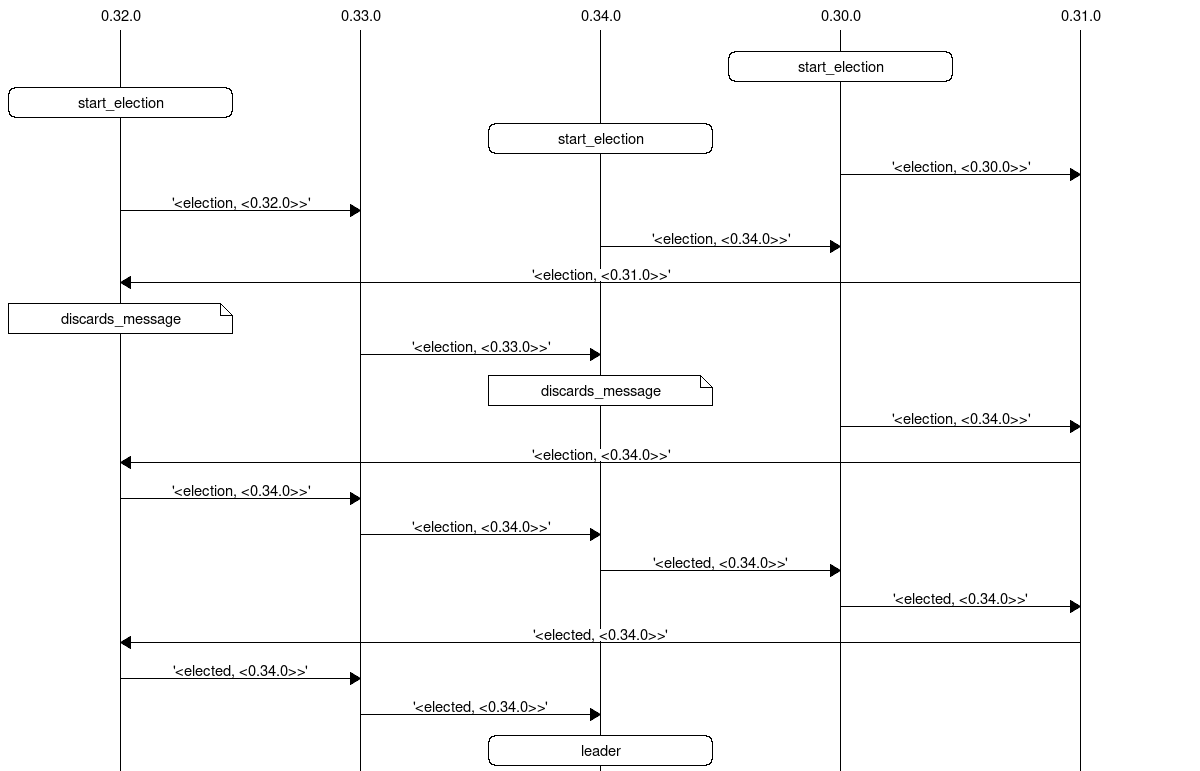 msc {
 hscale=2;
"0.32.0", "0.33.0", "0.34.0", "0.30.0", "0.31.0";|||;
"0.30.0" rbox "0.30.0" [label="start_election"];
"0.32.0" rbox "0.32.0" [label="start_election"];
"0.34.0" rbox "0.34.0" [label="start_election"];
"0.30.0" => "0.31.0" [label="'<election, <0.30.0>>'"];
"0.32.0" => "0.33.0" [label="'<election, <0.32.0>>'"];
"0.34.0" => "0.30.0" [label="'<election, <0.34.0>>'"];
"0.31.0" => "0.32.0" [label="'<election, <0.31.0>>'"];
"0.32.0" note "0.32.0" [label="discards_message"];
"0.33.0" => "0.34.0" [label="'<election, <0.33.0>>'"];
"0.34.0" note "0.34.0" [label="discards_message"];
"0.30.0" => "0.31.0" [label="'<election, <0.34.0>>'"];
"0.31.0" => "0.32.0" [label="'<election, <0.34.0>>'"];
"0.32.0" => "0.33.0" [label="'<election, <0.34.0>>'"];
"0.33.0" => "0.34.0" [label="'<election, <0.34.0>>'"];
"0.34.0" => "0.30.0" [label="'<elected, <0.34.0>>'"];
"0.30.0" => "0.31.0" [label="'<elected, <0.34.0>>'"];
"0.31.0" => "0.32.0" [label="'<elected, <0.34.0>>'"];
"0.32.0" => "0.33.0" [label="'<elected, <0.34.0>>'"];
"0.33.0" => "0.34.0" [label="'<elected, <0.34.0>>'"];
"0.34.0" rbox "0.34.0" [label="leader"];
}
